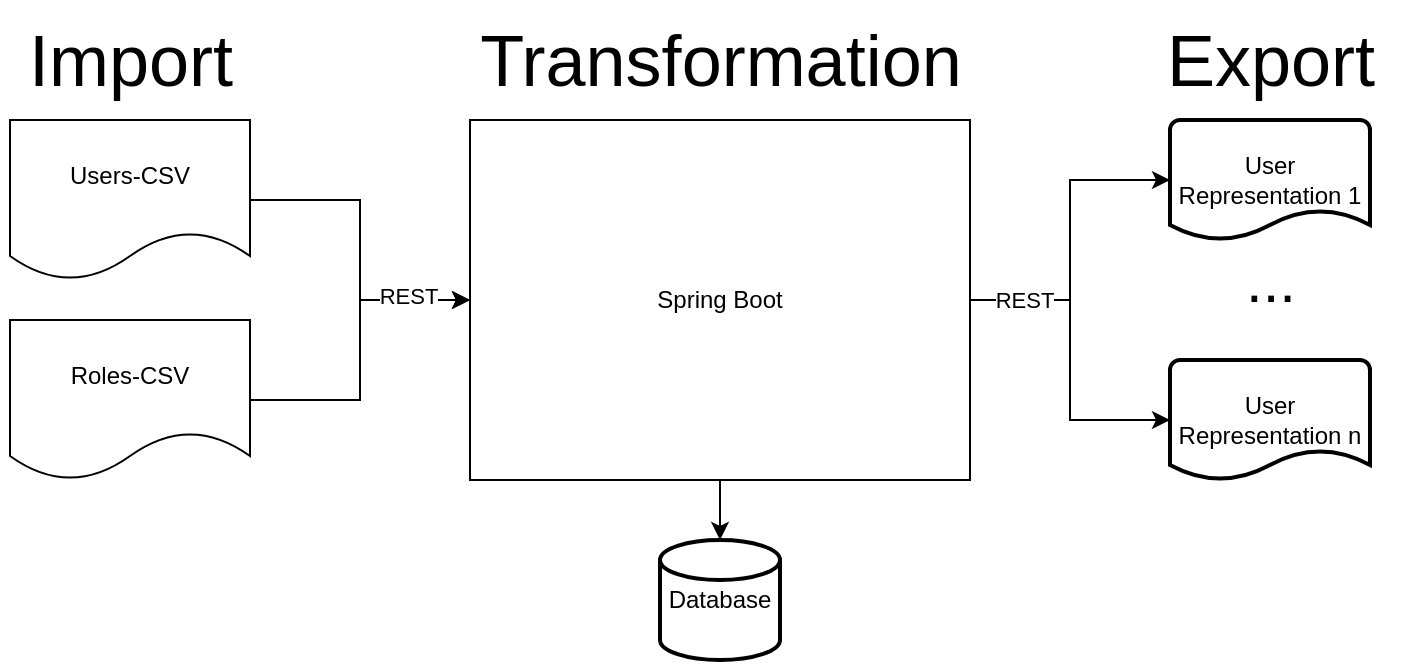 <mxfile version="24.7.8">
  <diagram id="C5RBs43oDa-KdzZeNtuy" name="Page-1">
    <mxGraphModel dx="1195" dy="643" grid="1" gridSize="10" guides="1" tooltips="1" connect="1" arrows="1" fold="1" page="1" pageScale="1" pageWidth="827" pageHeight="1169" math="0" shadow="0">
      <root>
        <mxCell id="WIyWlLk6GJQsqaUBKTNV-0" />
        <mxCell id="WIyWlLk6GJQsqaUBKTNV-1" parent="WIyWlLk6GJQsqaUBKTNV-0" />
        <mxCell id="0ke_-zg6Od9k7sk2GXXR-4" style="edgeStyle=orthogonalEdgeStyle;rounded=0;orthogonalLoop=1;jettySize=auto;html=1;exitX=1;exitY=0.5;exitDx=0;exitDy=0;entryX=0;entryY=0.5;entryDx=0;entryDy=0;" parent="WIyWlLk6GJQsqaUBKTNV-1" source="0ke_-zg6Od9k7sk2GXXR-0" target="0ke_-zg6Od9k7sk2GXXR-2" edge="1">
          <mxGeometry relative="1" as="geometry" />
        </mxCell>
        <mxCell id="0ke_-zg6Od9k7sk2GXXR-0" value="Users-CSV" style="shape=document;whiteSpace=wrap;html=1;boundedLbl=1;" parent="WIyWlLk6GJQsqaUBKTNV-1" vertex="1">
          <mxGeometry x="70" y="60" width="120" height="80" as="geometry" />
        </mxCell>
        <mxCell id="0ke_-zg6Od9k7sk2GXXR-5" style="edgeStyle=orthogonalEdgeStyle;rounded=0;orthogonalLoop=1;jettySize=auto;html=1;exitX=1;exitY=0.5;exitDx=0;exitDy=0;entryX=0;entryY=0.5;entryDx=0;entryDy=0;" parent="WIyWlLk6GJQsqaUBKTNV-1" source="0ke_-zg6Od9k7sk2GXXR-1" target="0ke_-zg6Od9k7sk2GXXR-2" edge="1">
          <mxGeometry relative="1" as="geometry" />
        </mxCell>
        <mxCell id="vTGfvoWOQIhUlw-z9WOT-0" value="REST" style="edgeLabel;html=1;align=center;verticalAlign=middle;resizable=0;points=[];" vertex="1" connectable="0" parent="0ke_-zg6Od9k7sk2GXXR-5">
          <mxGeometry x="0.606" y="2" relative="1" as="geometry">
            <mxPoint as="offset" />
          </mxGeometry>
        </mxCell>
        <mxCell id="0ke_-zg6Od9k7sk2GXXR-1" value="Roles-CSV" style="shape=document;whiteSpace=wrap;html=1;boundedLbl=1;" parent="WIyWlLk6GJQsqaUBKTNV-1" vertex="1">
          <mxGeometry x="70" y="160" width="120" height="80" as="geometry" />
        </mxCell>
        <mxCell id="0ke_-zg6Od9k7sk2GXXR-2" value="Spring Boot" style="rounded=0;whiteSpace=wrap;html=1;" parent="WIyWlLk6GJQsqaUBKTNV-1" vertex="1">
          <mxGeometry x="300" y="60" width="250" height="180" as="geometry" />
        </mxCell>
        <mxCell id="0ke_-zg6Od9k7sk2GXXR-3" value="Database" style="strokeWidth=2;html=1;shape=mxgraph.flowchart.database;whiteSpace=wrap;" parent="WIyWlLk6GJQsqaUBKTNV-1" vertex="1">
          <mxGeometry x="395" y="270" width="60" height="60" as="geometry" />
        </mxCell>
        <mxCell id="vTGfvoWOQIhUlw-z9WOT-1" style="edgeStyle=orthogonalEdgeStyle;rounded=0;orthogonalLoop=1;jettySize=auto;html=1;exitX=0.5;exitY=1;exitDx=0;exitDy=0;entryX=0.5;entryY=0;entryDx=0;entryDy=0;entryPerimeter=0;" edge="1" parent="WIyWlLk6GJQsqaUBKTNV-1" source="0ke_-zg6Od9k7sk2GXXR-2" target="0ke_-zg6Od9k7sk2GXXR-3">
          <mxGeometry relative="1" as="geometry" />
        </mxCell>
        <mxCell id="vTGfvoWOQIhUlw-z9WOT-2" value="User Representation 1" style="strokeWidth=2;html=1;shape=mxgraph.flowchart.document2;whiteSpace=wrap;size=0.25;" vertex="1" parent="WIyWlLk6GJQsqaUBKTNV-1">
          <mxGeometry x="650" y="60" width="100" height="60" as="geometry" />
        </mxCell>
        <mxCell id="vTGfvoWOQIhUlw-z9WOT-3" value="User Representation n" style="strokeWidth=2;html=1;shape=mxgraph.flowchart.document2;whiteSpace=wrap;size=0.25;" vertex="1" parent="WIyWlLk6GJQsqaUBKTNV-1">
          <mxGeometry x="650" y="180" width="100" height="60" as="geometry" />
        </mxCell>
        <mxCell id="vTGfvoWOQIhUlw-z9WOT-4" value="..." style="text;html=1;align=center;verticalAlign=middle;resizable=0;points=[];autosize=1;strokeColor=none;fillColor=none;fontSize=30;" vertex="1" parent="WIyWlLk6GJQsqaUBKTNV-1">
          <mxGeometry x="675" y="115" width="50" height="50" as="geometry" />
        </mxCell>
        <mxCell id="vTGfvoWOQIhUlw-z9WOT-5" value="Import" style="text;html=1;align=center;verticalAlign=middle;resizable=0;points=[];autosize=1;strokeColor=none;fillColor=none;fontSize=36;" vertex="1" parent="WIyWlLk6GJQsqaUBKTNV-1">
          <mxGeometry x="65" width="130" height="60" as="geometry" />
        </mxCell>
        <mxCell id="vTGfvoWOQIhUlw-z9WOT-6" value="Transformation" style="text;html=1;align=center;verticalAlign=middle;resizable=0;points=[];autosize=1;strokeColor=none;fillColor=none;fontSize=36;" vertex="1" parent="WIyWlLk6GJQsqaUBKTNV-1">
          <mxGeometry x="295" width="260" height="60" as="geometry" />
        </mxCell>
        <mxCell id="vTGfvoWOQIhUlw-z9WOT-7" value="Export" style="text;html=1;align=center;verticalAlign=middle;resizable=0;points=[];autosize=1;strokeColor=none;fillColor=none;fontSize=36;" vertex="1" parent="WIyWlLk6GJQsqaUBKTNV-1">
          <mxGeometry x="635" width="130" height="60" as="geometry" />
        </mxCell>
        <mxCell id="vTGfvoWOQIhUlw-z9WOT-8" style="edgeStyle=orthogonalEdgeStyle;rounded=0;orthogonalLoop=1;jettySize=auto;html=1;exitX=1;exitY=0.5;exitDx=0;exitDy=0;entryX=0;entryY=0.5;entryDx=0;entryDy=0;entryPerimeter=0;" edge="1" parent="WIyWlLk6GJQsqaUBKTNV-1" source="0ke_-zg6Od9k7sk2GXXR-2" target="vTGfvoWOQIhUlw-z9WOT-2">
          <mxGeometry relative="1" as="geometry" />
        </mxCell>
        <mxCell id="vTGfvoWOQIhUlw-z9WOT-9" style="edgeStyle=orthogonalEdgeStyle;rounded=0;orthogonalLoop=1;jettySize=auto;html=1;exitX=1;exitY=0.5;exitDx=0;exitDy=0;entryX=0;entryY=0.5;entryDx=0;entryDy=0;entryPerimeter=0;" edge="1" parent="WIyWlLk6GJQsqaUBKTNV-1" source="0ke_-zg6Od9k7sk2GXXR-2" target="vTGfvoWOQIhUlw-z9WOT-3">
          <mxGeometry relative="1" as="geometry" />
        </mxCell>
        <mxCell id="vTGfvoWOQIhUlw-z9WOT-10" value="REST" style="edgeLabel;html=1;align=center;verticalAlign=middle;resizable=0;points=[];" vertex="1" connectable="0" parent="vTGfvoWOQIhUlw-z9WOT-9">
          <mxGeometry x="-0.667" y="1" relative="1" as="geometry">
            <mxPoint y="1" as="offset" />
          </mxGeometry>
        </mxCell>
      </root>
    </mxGraphModel>
  </diagram>
</mxfile>
